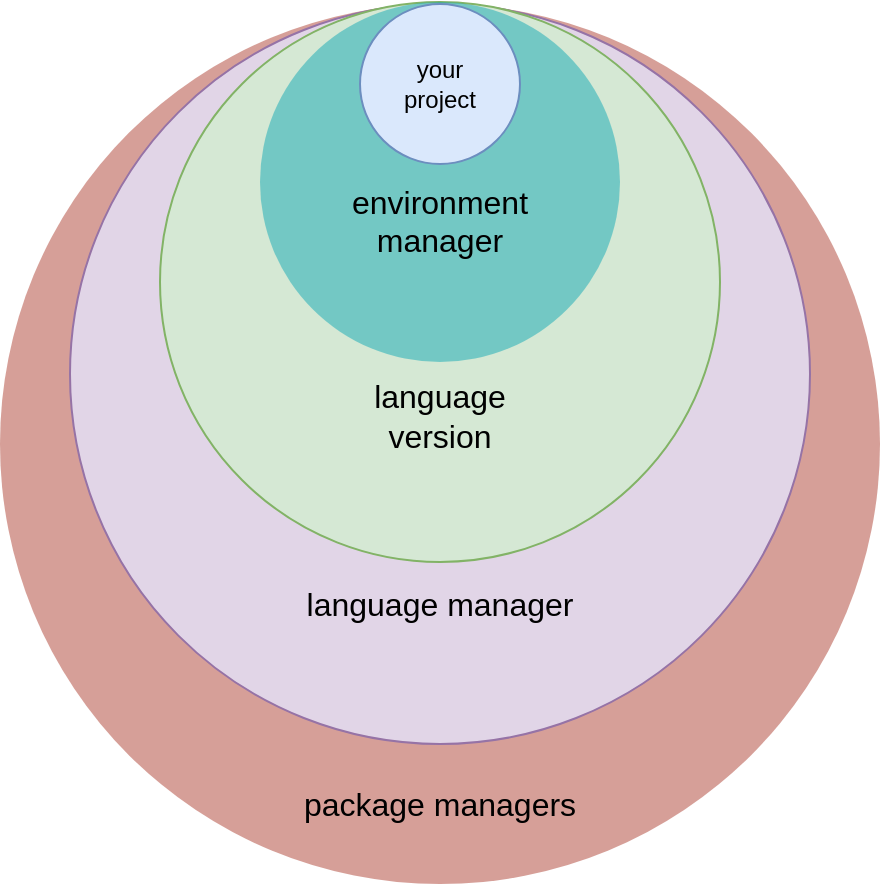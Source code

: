 <mxfile version="20.1.3" type="device"><diagram id="3228e29e-7158-1315-38df-8450db1d8a1d" name="Page-1"><mxGraphModel dx="1250" dy="809" grid="1" gridSize="10" guides="1" tooltips="1" connect="1" arrows="1" fold="1" page="1" pageScale="1" pageWidth="1169" pageHeight="827" background="none" math="0" shadow="0"><root><mxCell id="0"/><mxCell id="1" parent="0"/><mxCell id="21640" value="&lt;div style=&quot;text-align: center; font-size: 16px;&quot;&gt;&lt;span style=&quot;font-size: 16px;&quot;&gt;&lt;font color=&quot;#000000&quot;&gt;package managers&lt;/font&gt;&lt;/span&gt;&lt;/div&gt;" style="ellipse;whiteSpace=wrap;html=1;aspect=fixed;rounded=1;shadow=0;glass=0;labelBackgroundColor=none;strokeColor=none;strokeWidth=1;fillColor=#AE4132;gradientColor=none;fontFamily=Helvetica;fontSize=16;fontColor=#2F5B7C;align=center;opacity=50;verticalAlign=bottom;spacingBottom=15;spacing=15;" parent="1" vertex="1"><mxGeometry x="245" y="44" width="440" height="440" as="geometry"/></mxCell><mxCell id="k-grjPTpSFvJhMa7YIzA-21654" value="&lt;br&gt;&lt;br&gt;&lt;br&gt;&lt;br&gt;&lt;br&gt;&lt;br&gt;&lt;br&gt;&lt;br&gt;&lt;br&gt;&lt;br&gt;&lt;br&gt;&lt;br&gt;language manager" style="ellipse;whiteSpace=wrap;html=1;aspect=fixed;fontSize=16;fillColor=#e1d5e7;strokeColor=#9673a6;" parent="1" vertex="1"><mxGeometry x="280" y="44" width="370" height="370" as="geometry"/></mxCell><mxCell id="k-grjPTpSFvJhMa7YIzA-21653" value="&lt;font style=&quot;font-size: 16px;&quot;&gt;&lt;br&gt;&lt;br&gt;&lt;br&gt;&lt;br&gt;&lt;br&gt;&lt;br&gt;&lt;br&gt;language&lt;br&gt;version&lt;/font&gt;" style="ellipse;whiteSpace=wrap;html=1;aspect=fixed;fillColor=#d5e8d4;strokeColor=#82b366;" parent="1" vertex="1"><mxGeometry x="325" y="43" width="280" height="280" as="geometry"/></mxCell><mxCell id="21639" value="&lt;font color=&quot;#000000&quot;&gt;&lt;br&gt;&lt;br&gt;environment&lt;br&gt;&lt;/font&gt;&lt;div style=&quot;&quot;&gt;&lt;span style=&quot;background-color: initial;&quot;&gt;&lt;font color=&quot;#000000&quot;&gt;manager&lt;/font&gt;&lt;/span&gt;&lt;/div&gt;" style="ellipse;whiteSpace=wrap;html=1;aspect=fixed;rounded=1;shadow=0;glass=0;labelBackgroundColor=none;strokeColor=none;strokeWidth=1;fillColor=#12AAB5;gradientColor=none;fontFamily=Helvetica;fontSize=16;fontColor=#2F5B7C;align=center;opacity=50;spacing=15;" parent="1" vertex="1"><mxGeometry x="375" y="43" width="180" height="180" as="geometry"/></mxCell><mxCell id="k-grjPTpSFvJhMa7YIzA-21652" value="your&lt;br&gt;project" style="ellipse;whiteSpace=wrap;html=1;aspect=fixed;fillColor=#dae8fc;strokeColor=#6c8ebf;" parent="1" vertex="1"><mxGeometry x="425" y="44" width="80" height="80" as="geometry"/></mxCell></root></mxGraphModel></diagram></mxfile>